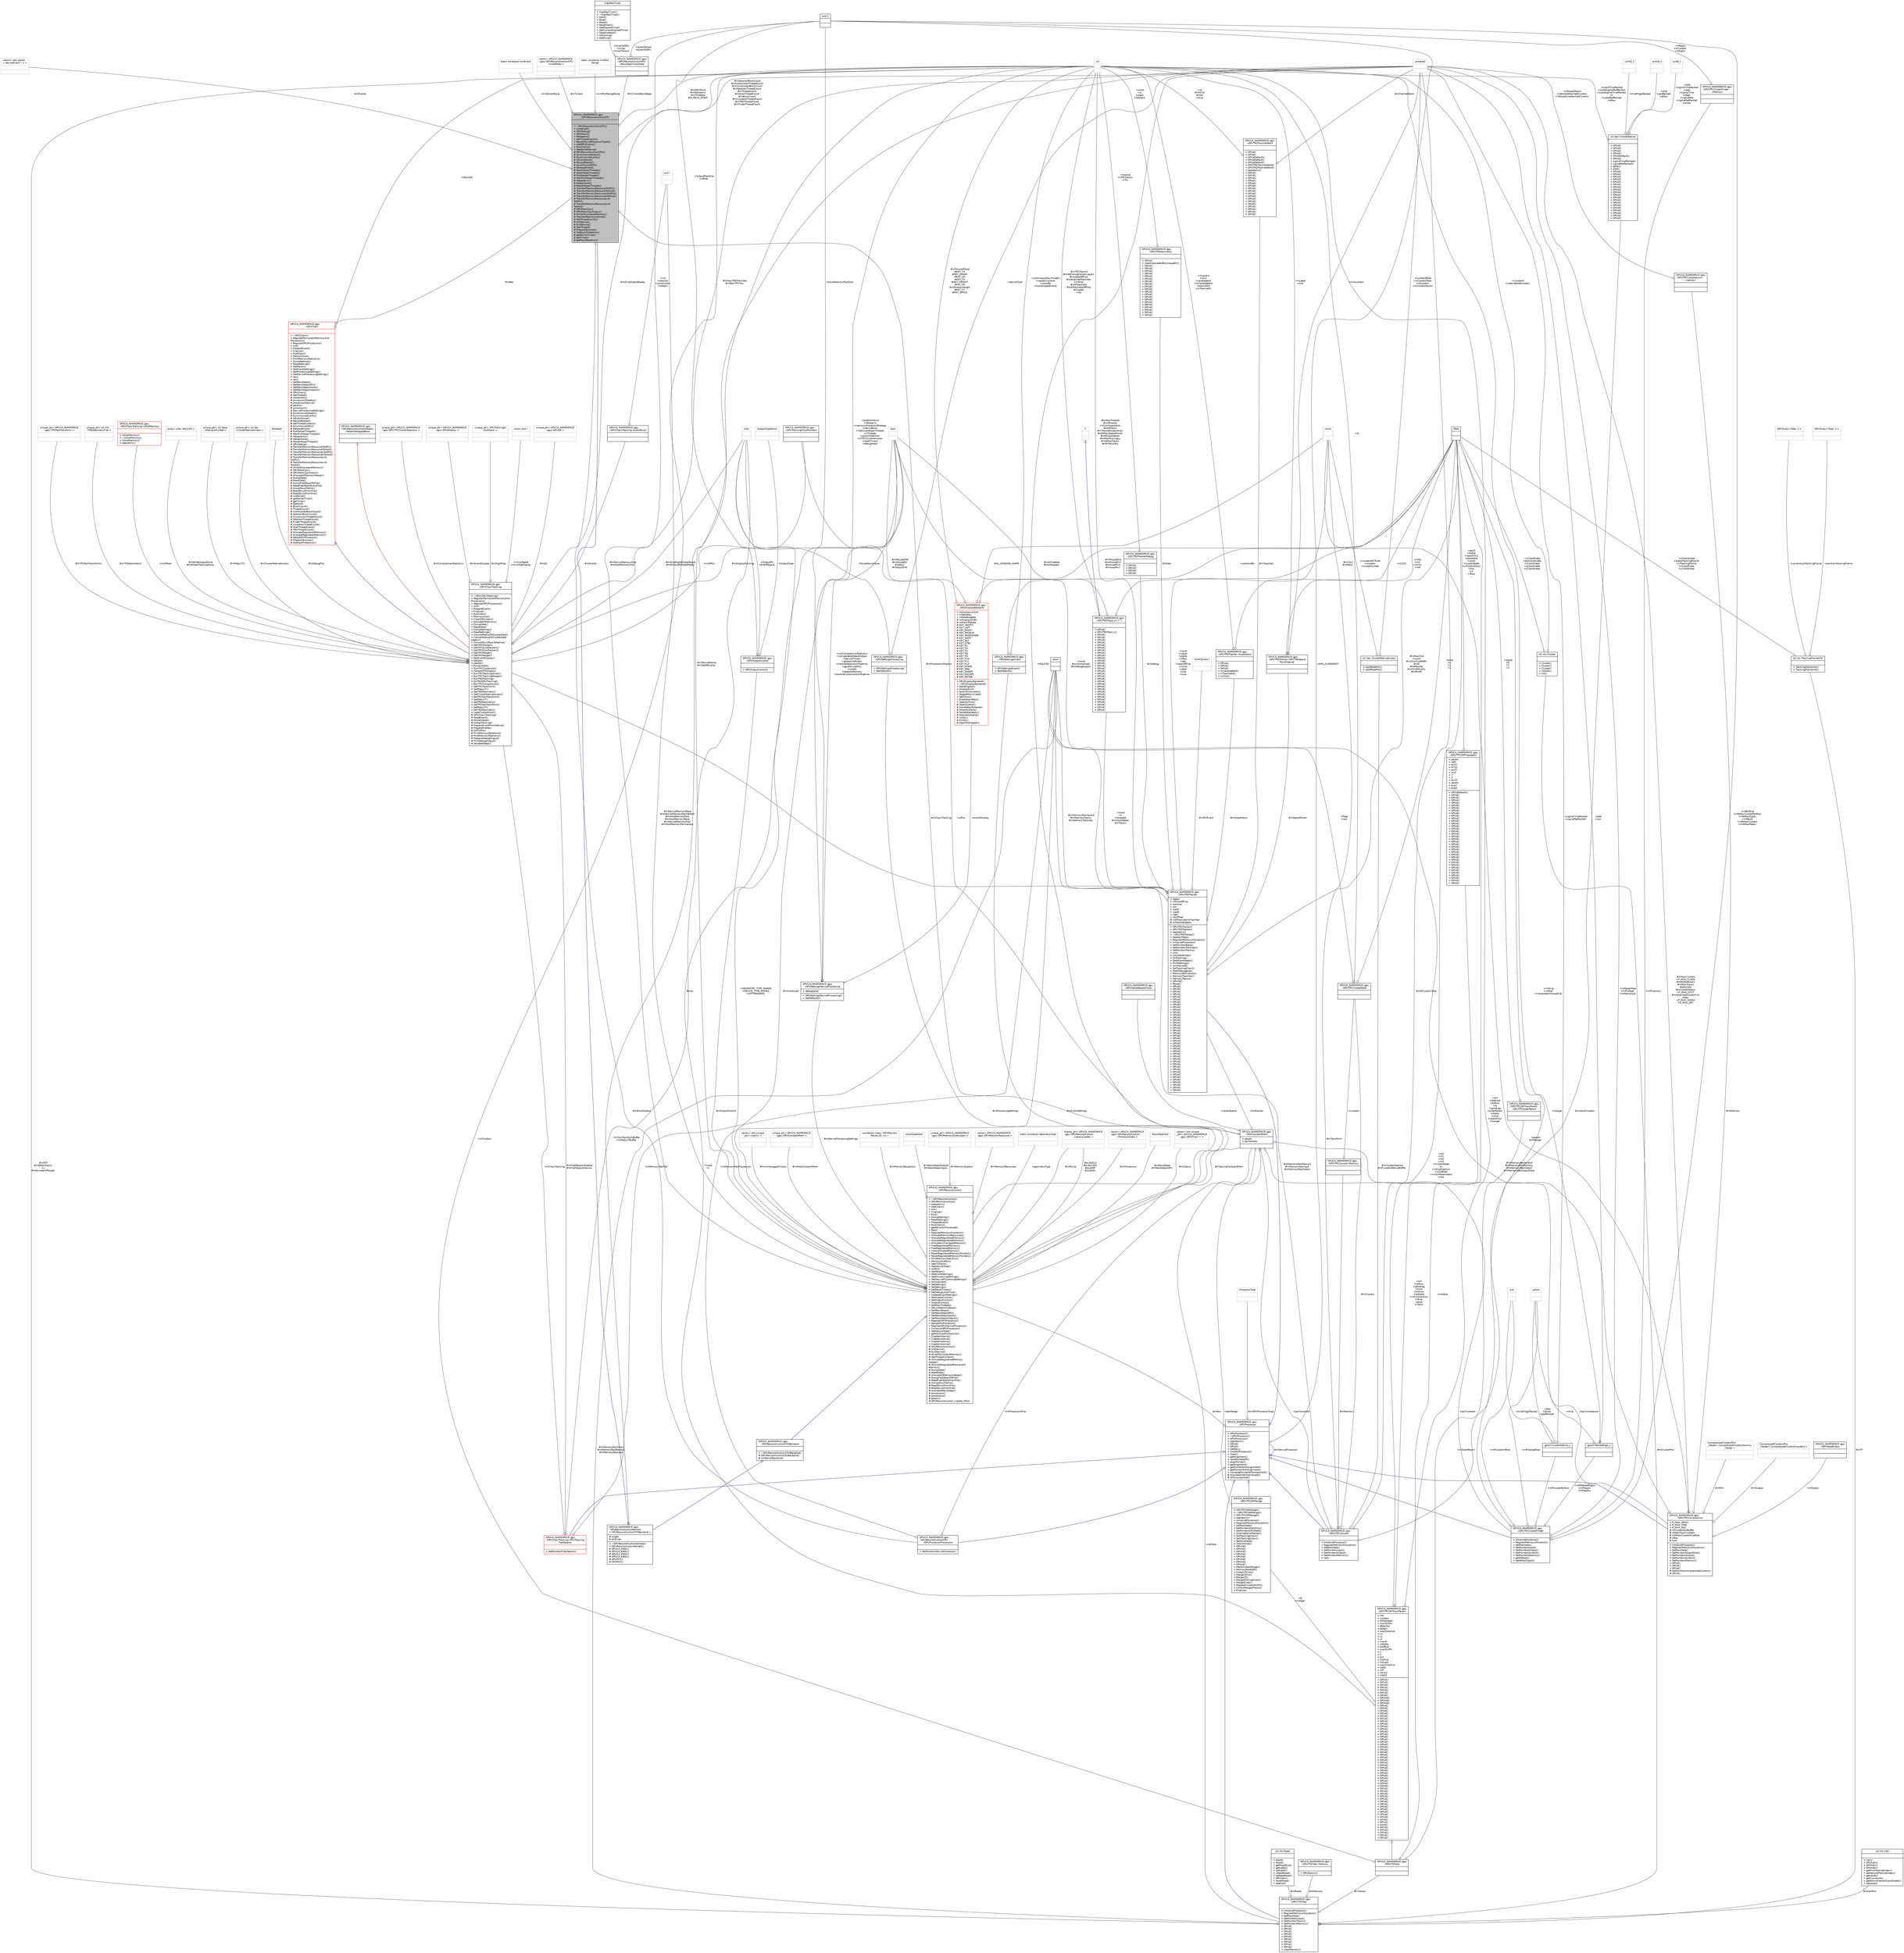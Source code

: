 digraph "GPUCA_NAMESPACE::gpu::GPUReconstructionCPU"
{
 // INTERACTIVE_SVG=YES
  bgcolor="transparent";
  edge [fontname="Helvetica",fontsize="10",labelfontname="Helvetica",labelfontsize="10"];
  node [fontname="Helvetica",fontsize="10",shape=record];
  Node1 [label="{GPUCA_NAMESPACE::gpu\l::GPUReconstructionCPU\n||+ ~GPUReconstructionCPU()\l+ runKernel()\l+ GPUDebug()\l+ GPUStuck()\l+ NStreams()\l+ SetThreadCounts()\l+ ResetDeviceProcessorTypes()\l+ AddGPUEvents()\l+ RunChains()\l+ GetKernelName()\l# GPUReconstructionCPU()\l# SynchronizeStream()\l# SynchronizeEvents()\l# IsEventDone()\l# RecordMarker()\l# SynchronizeGPU()\l# ReleaseEvent()\l# StartHelperThreads()\l# StopHelperThreads()\l# RunHelperThreads()\l# WaitForHelperThreads()\l# HelperError()\l# HelperDone()\l# ResetHelperThreads()\l# TransferMemoryResourceToGPU()\l# TransferMemoryResourceToHost()\l# TransferMemoryResourcesToGPU()\l# TransferMemoryResourcesToHost()\l# TransferMemoryResourceLink\lToGPU()\l# TransferMemoryResourceLink\lToHost()\l# GPUMemCpy()\l# GPUMemCpyAlways()\l# WriteToConstantMemory()\l# TransferMemoryInternal()\l# SetThreadCounts()\l# InitDevice()\l# ExitDevice()\l# GetThread()\l# PrepareTextures()\l# DoStuckProtection()\l# getKernelTimer()\l# getTimer()\l# getRecoStepNum()\l}",height=0.2,width=0.4,color="black", fillcolor="grey75", style="filled", fontcolor="black"];
  Node2 -> Node1 [dir="back",color="midnightblue",fontsize="10",style="solid",arrowtail="onormal",fontname="Helvetica"];
  Node2 [label="{GPUCA_NAMESPACE::gpu\l::GPUReconstructionKernels\l\< GPUReconstructionCPUBackend \>\n|# single\l# allSlices\l|+ ~GPUReconstructionKernels()\l+ GPUReconstructionKernels()\l# GPUCA_KRNL()\l# GPUCA_KRNL()\l# GPUCA_KRNL()\l# GPUCA_KRNL()\l# GPUPtr1()\l# GPUPtr2()\l}",height=0.2,width=0.4,color="black",URL="$d2/dc7/classGPUCA__NAMESPACE_1_1gpu_1_1GPUReconstructionKernels_3_01GPUReconstructionCPUBackend_01_4.html"];
  Node3 -> Node2 [dir="back",color="midnightblue",fontsize="10",style="solid",arrowtail="onormal",fontname="Helvetica"];
  Node3 [label="{GPUCA_NAMESPACE::gpu\l::GPUReconstructionCPUBackend\n||+ ~GPUReconstructionCPUBackend()\l# GPUReconstructionCPUBackend()\l# runKernelBackend()\l}",height=0.2,width=0.4,color="black",URL="$d2/d24/classGPUCA__NAMESPACE_1_1gpu_1_1GPUReconstructionCPUBackend.html"];
  Node4 -> Node3 [dir="back",color="midnightblue",fontsize="10",style="solid",arrowtail="onormal",fontname="Helvetica"];
  Node4 [label="{GPUCA_NAMESPACE::gpu\l::GPUReconstruction\n||+ ~GPUReconstruction()\l+ GPUReconstruction()\l+ operator=()\l+ AddChain()\l+ Init()\l+ Finalize()\l+ Exit()\l+ DumpSettings()\l+ ReadSettings()\l+ PrepareEvent()\l+ RunChains()\l+ getNEventsProcessed()\l+ Res()\l+ RegisterMemoryAllocation()\l+ AllocateMemoryResources()\l+ AllocateRegisteredMemory()\l+ AllocateRegisteredMemory()\l+ AllocateUnmanagedMemory()\l+ FreeRegisteredMemory()\l+ FreeRegisteredMemory()\l+ ClearAllocatedMemory()\l+ ResetRegisteredMemoryPointers()\l+ ResetRegisteredMemoryPointers()\l+ PrintMemoryStatistics()\l+ MemoryScalers()\l+ GetITSTraits()\l+ GetDeviceType()\l+ IsGPU()\l+ GetParam()\l+ GetEventSettings()\l+ GetProcessingSettings()\l+ GetDeviceProcessingSettings()\l+ IsInitialized()\l+ SetSettings()\l+ SetSettings()\l+ SetResetTimers()\l+ SetDebugLevelTmp()\l+ UpdateEventSettings()\l+ SetOutputControl()\l+ SetOutputControl()\l+ OutputControl()\l+ GetMaxThreads()\l+ DeviceMemoryBase()\l+ GetRecoSteps()\l+ GetRecoStepsGPU()\l+ GetRecoStepsInputs()\l+ GetRecoStepsOutputs()\l+ RegisterGPUProcessor()\l+ SetupGPUProcessor()\l+ RegisterGPUDeviceProcessor()\l+ ConstructGPUProcessor()\l+ GetDeviceType()\l+ getNIOTypeMultiplicity()\l+ CreateInstance()\l+ CreateInstance()\l+ CreateInstance()\l+ CreateInstance()\l# GPUReconstruction()\l# InitDevice()\l# ExitDevice()\l# WriteToConstantMemory()\l# GetThreadContext()\l# AllocateRegisteredMemory\lHelper()\l# AllocateRegisteredPermanent\lMemory()\l# DumpData()\l# ReadData()\l# AllocateIOMemoryHelper()\l# DumpFlatObjectToFile()\l# ReadFlatObjectFromFile()\l# DumpStructToFile()\l# ReadStructFromFile()\l# ReadStructFromFile()\l# AvailableRecoSteps()\l# processors()\l# processors()\l# param()\l# GPUReconstruction_Create_CPU()\l}",height=0.2,width=0.4,color="black",URL="$d6/df4/classGPUCA__NAMESPACE_1_1gpu_1_1GPUReconstruction.html"];
  Node5 -> Node4 [color="grey25",fontsize="10",style="solid",label=" #mUnmanagedChunks" ,arrowhead="odiamond",fontname="Helvetica"];
  Node5 [label="{vector\< std::unique\l_ptr\< char[]\> \>\n||}",height=0.2,width=0.4,color="grey75"];
  Node6 -> Node4 [color="grey25",fontsize="10",style="solid",label=" #mMemoryResources" ,arrowhead="odiamond",fontname="Helvetica"];
  Node6 [label="{vector\< GPUCA_NAMESPACE\l::gpu::GPUMemoryResource \>\n||}",height=0.2,width=0.4,color="grey75"];
  Node7 -> Node4 [color="grey25",fontsize="10",style="solid",label=" #sLibOCL2\n#sLibCUDA\n#sLibHIP\n#sLibOCL" ,arrowhead="odiamond",fontname="Helvetica"];
  Node7 [label="{shared_ptr\< GPUCA_NAMESPACE\l::gpu::GPUReconstruction\l::LibraryLoader \>\n||}",height=0.2,width=0.4,color="grey75"];
  Node8 -> Node4 [color="grey25",fontsize="10",style="solid",label=" #mDeviceProcessingSettings" ,arrowhead="odiamond",fontname="Helvetica"];
  Node8 [label="{GPUCA_NAMESPACE::gpu\l::GPUSettingsDeviceProcessing\n|+ debugLevel\l|+ GPUSettingsDeviceProcessing()\l+ SetDefaults()\l}",height=0.2,width=0.4,color="black",URL="$dd/d45/structGPUCA__NAMESPACE_1_1gpu_1_1GPUSettingsDeviceProcessing.html"];
  Node9 -> Node8 [color="grey25",fontsize="10",style="solid",label=" +forceMemoryPoolSize" ,arrowhead="odiamond",fontname="Helvetica"];
  Node9 [label="{size_t\n||}",height=0.2,width=0.4,color="black",URL="$dd/de2/classsize__t.html"];
  Node10 -> Node8 [color="grey25",fontsize="10",style="solid",label=" +platformNum\n+nStreams\n+memoryAllocationStrategy\n+deviceNum\n+nDeviceHelperThreads\n+nThreads\n+stuckProtection\n+nTPCClustererLanes\n+resetTimers\n+debugMask\n..." ,arrowhead="odiamond",fontname="Helvetica"];
  Node10 [label="{int\n||}",height=0.2,width=0.4,color="grey75"];
  Node11 -> Node8 [color="grey25",fontsize="10",style="solid",label=" +runCompressionStatistics\n+comparableDebutOutput\n+deviceTimers\n+globalInitMutex\n+trackletSelectorInPipeline\n+gpuDeviceOnly\n+runQA\n+keepAllMemory\n+trackletConstructorInPipeline" ,arrowhead="odiamond",fontname="Helvetica"];
  Node11 [label="{bool\n||}",height=0.2,width=0.4,color="grey75"];
  Node12 -> Node8 [color="grey25",fontsize="10",style="solid",label=" +eventDisplay" ,arrowhead="odiamond",fontname="Helvetica"];
  Node12 [label="{GPUCA_NAMESPACE::gpu\l::GPUDisplayBackend\n|+ mDisplayControl\l+ mSendKey\l+ mNeedUpdate\l# mDisplayWidth\l# mMaxFPSRate\l# INIT_WIDTH\l# KEY_LEFT\l# KEY_RIGHT\l# KEY_PAGEUP\l# KEY_PAGEDOWN\l# KEY_SHIFT\l# KEY_ALT\l# KEY_CTRL\l# KEY_F1\l# KEY_F2\l# KEY_F3\l# KEY_F8\l# KEY_F9\l# KEY_F10\l# KEY_F11\l# KEY_F12\l# KEY_HOME\l# KEY_END\l# KEY_INSERT\l# KEY_ESCAPE\l# KEY_ENTER\l|+ GPUDisplayBackend()\l+ ~GPUDisplayBackend()\l+ StartDisplay()\l+ DisplayExit()\l+ SwitchFullscreen()\l+ ToggleMaximized()\l+ SetVSync()\l+ EnableSendKey()\l+ OpenGLPrint()\l# OpenGLMain()\l# HandleKeyRelease()\l# DrawGLScene()\l# HandleSendKey()\l# ReSizeGLScene()\l# InitGL()\l# ExitGL()\l# OpenGLWrapper()\l}",height=0.2,width=0.4,color="red",URL="$d6/d42/classGPUCA__NAMESPACE_1_1gpu_1_1GPUDisplayBackend.html"];
  Node13 -> Node12 [color="grey25",fontsize="10",style="solid",label=" #mMouseDnX\n#mMouseDnY\n#mouseMvX\n#mouseMvY" ,arrowhead="odiamond",fontname="Helvetica"];
  Node13 [label="{float\n||}",height=0.2,width=0.4,color="black",URL="$d4/dc3/classfloat.html"];
  Node10 -> Node12 [color="grey25",fontsize="10",style="solid",label=" #mMouseWheel\n#KEY_F4\n#KEY_DOWN\n#KEY_UP\n#KEY_F5\n#INIT_HEIGHT\n#KEY_F6\n#mDisplayHeight\n#KEY_F7\n#KEY_SPACE\n..." ,arrowhead="odiamond",fontname="Helvetica"];
  Node11 -> Node12 [color="grey25",fontsize="10",style="solid",label=" #mMouseDnR\n#mMouseDn\n#mKeys\n#mKeysShift" ,arrowhead="odiamond",fontname="Helvetica"];
  Node14 -> Node12 [color="grey25",fontsize="10",style="solid",label=" #GL_WINDOW_NAME" ,arrowhead="odiamond",fontname="Helvetica"];
  Node14 [label="{const\n||}",height=0.2,width=0.4,color="grey75"];
  Node15 -> Node4 [color="grey25",fontsize="10",style="solid",label=" #mHostConstantMem" ,arrowhead="odiamond",fontname="Helvetica"];
  Node15 [label="{unique_ptr\< GPUCA_NAMESPACE\l::gpu::GPUConstantMem \>\n||}",height=0.2,width=0.4,color="grey75"];
  Node16 -> Node4 [color="grey25",fontsize="10",style="solid",label=" #mMemoryReuse1to1" ,arrowhead="odiamond",fontname="Helvetica"];
  Node16 [label="{unordered_map\< GPUMemory\lReuse::ID, int \>\n||}",height=0.2,width=0.4,color="grey75"];
  Node17 -> Node4 [color="grey25",fontsize="10",style="solid",label=" #mRecoStepsOutputs\n#mRecoStepsInputs" ,arrowhead="odiamond",fontname="Helvetica"];
  Node17 [label="{InOutTypeField\n||}",height=0.2,width=0.4,color="grey75"];
  Node18 -> Node4 [color="grey25",fontsize="10",style="solid",label=" #mMemoryScalers" ,arrowhead="odiamond",fontname="Helvetica"];
  Node18 [label="{unique_ptr\< GPUCA_NAMESPACE\l::gpu::GPUMemorySizeScalers \>\n||}",height=0.2,width=0.4,color="grey75"];
  Node19 -> Node4 [color="grey25",fontsize="10",style="solid",label=" #mOutputControl" ,arrowhead="odiamond",fontname="Helvetica"];
  Node19 [label="{GPUCA_NAMESPACE::gpu\l::GPUOutputControl\n||+ GPUOutputControl()\l}",height=0.2,width=0.4,color="black",URL="$d4/d7c/structGPUCA__NAMESPACE_1_1gpu_1_1GPUOutputControl.html"];
  Node20 -> Node19 [color="grey25",fontsize="10",style="solid",label=" +OutputPtr\n+EndOfSpace" ,arrowhead="odiamond",fontname="Helvetica"];
  Node20 [label="{char\n||}",height=0.2,width=0.4,color="grey75"];
  Node9 -> Node19 [color="grey25",fontsize="10",style="solid",label=" +OutputMaxSize\n+Offset" ,arrowhead="odiamond",fontname="Helvetica"];
  Node21 -> Node19 [color="grey25",fontsize="10",style="solid",label=" +OutputType" ,arrowhead="odiamond",fontname="Helvetica"];
  Node21 [label="{OutputTypeStruct\n||}",height=0.2,width=0.4,color="grey75"];
  Node20 -> Node4 [color="grey25",fontsize="10",style="solid",label=" +GEOMETRY_TYPE_NAMES\n+DEVICE_TYPE_NAMES\n+IOTYPENAMES" ,arrowhead="odiamond",fontname="Helvetica"];
  Node7 -> Node4 [color="grey25",fontsize="10",style="solid",label=" #mMyLib" ,arrowhead="odiamond",fontname="Helvetica"];
  Node22 -> Node4 [color="grey25",fontsize="10",style="solid",label=" #mEventSettings" ,arrowhead="odiamond",fontname="Helvetica"];
  Node22 [label="{GPUCA_NAMESPACE::gpu\l::GPUSettingsEvent\n||+ GPUSettingsEvent()\l+ SetDefaults()\l}",height=0.2,width=0.4,color="black",URL="$d0/d50/structGPUCA__NAMESPACE_1_1gpu_1_1GPUSettingsEvent.html"];
  Node13 -> Node22 [color="grey25",fontsize="10",style="solid",label=" +solenoidBz" ,arrowhead="odiamond",fontname="Helvetica"];
  Node10 -> Node22 [color="grey25",fontsize="10",style="solid",label=" +continuousMaxTimeBin\n+needsClusterer\n+constBz\n+homemadeEvents" ,arrowhead="odiamond",fontname="Helvetica"];
  Node9 -> Node4 [color="grey25",fontsize="10",style="solid",label=" #mDeviceMemorySize\n#mHostMemorySize" ,arrowhead="odiamond",fontname="Helvetica"];
  Node23 -> Node4 [color="grey25",fontsize="10",style="solid",label=" #mDeviceConstantMem" ,arrowhead="odiamond",fontname="Helvetica"];
  Node23 [label="{GPUCA_NAMESPACE::gpu\l::GPUConstantMem\n|+ param\l+ tpcTrackers\l|}",height=0.2,width=0.4,color="black",URL="$dc/d57/structGPUCA__NAMESPACE_1_1gpu_1_1GPUConstantMem.html"];
  Node24 -> Node23 [color="grey25",fontsize="10",style="solid",label=" +tpcClusterer" ,arrowhead="odiamond",fontname="Helvetica"];
  Node24 [label="{GPUCA_NAMESPACE::gpu\l::GPUTPCClusterFinder\n||+ InitializeProcessor()\l+ RegisterMemoryAllocation()\l+ SetMaxData()\l+ SetPointersInput()\l+ SetPointersOutput()\l+ SetPointersScratch()\l+ SetPointersMemory()\l+ getNSteps()\l+ SetNMaxDigits()\l}",height=0.2,width=0.4,color="black",URL="$da/dac/classGPUCA__NAMESPACE_1_1gpu_1_1GPUTPCClusterFinder.html"];
  Node25 -> Node24 [dir="back",color="midnightblue",fontsize="10",style="solid",arrowtail="onormal",fontname="Helvetica"];
  Node25 [label="{GPUCA_NAMESPACE::gpu\l::GPUProcessor\n||+ GPUProcessor()\l+ ~GPUProcessor()\l+ GPUProcessor()\l+ operator=()\l+ GPUd()\l+ GPUd()\l+ GetRec()\l+ InitGPUProcessor()\l+ Clear()\l+ getAlignment()\l+ nextMultipleOf()\l+ alignPointer()\l+ getAlignment()\l+ getPointerWithAlignment()\l+ getPointerWithAlignment()\l+ computePointerWithAlignment()\l# AllocateAndInitializeLate()\l# GPUconstantref()\l}",height=0.2,width=0.4,color="black",URL="$d0/dd7/classGPUCA__NAMESPACE_1_1gpu_1_1GPUProcessor.html"];
  Node4 -> Node25 [color="grey25",fontsize="10",style="solid",label=" #mRec" ,arrowhead="odiamond",fontname="Helvetica"];
  Node25 -> Node25 [color="grey25",fontsize="10",style="solid",label=" #mDeviceProcessor" ,arrowhead="odiamond",fontname="Helvetica"];
  Node26 -> Node25 [color="grey25",fontsize="10",style="solid",label=" #mGPUProcessorType" ,arrowhead="odiamond",fontname="Helvetica"];
  Node26 [label="{ProcessorType\n||}",height=0.2,width=0.4,color="grey75"];
  Node9 -> Node25 [color="grey25",fontsize="10",style="solid",label=" +MIN_ALIGNMENT" ,arrowhead="odiamond",fontname="Helvetica"];
  Node27 -> Node24 [color="grey25",fontsize="10",style="solid",label=" +mPmemory" ,arrowhead="odiamond",fontname="Helvetica"];
  Node27 [label="{GPUCA_NAMESPACE::gpu\l::GPUTPCClusterFinder\l::Memory\n||}",height=0.2,width=0.4,color="black",URL="$d6/d9c/structGPUCA__NAMESPACE_1_1gpu_1_1GPUTPCClusterFinder_1_1Memory.html"];
  Node9 -> Node27 [color="grey25",fontsize="10",style="solid",label=" +nPeaks\n+nClusters\n+nDigits" ,arrowhead="odiamond",fontname="Helvetica"];
  Node9 -> Node24 [color="grey25",fontsize="10",style="solid",label=" +mBufSize\n+mNMaxClusterPerRow\n+mNMaxDigits\n+mNBufs\n+mNMaxClusters\n+mNMaxPeaks" ,arrowhead="odiamond",fontname="Helvetica"];
  Node28 -> Node24 [color="grey25",fontsize="10",style="solid",label=" +mPchargeMap" ,arrowhead="odiamond",fontname="Helvetica"];
  Node28 [label="{ushort\n||}",height=0.2,width=0.4,color="grey75"];
  Node10 -> Node24 [color="grey25",fontsize="10",style="solid",label=" +mISlice\n+mPbuf\n+mScanWorkGroupSize" ,arrowhead="odiamond",fontname="Helvetica"];
  Node29 -> Node24 [color="grey25",fontsize="10",style="solid",label=" +mPclusterInRow" ,arrowhead="odiamond",fontname="Helvetica"];
  Node29 [label="{uint\n||}",height=0.2,width=0.4,color="grey75"];
  Node30 -> Node24 [color="grey25",fontsize="10",style="solid",label=" +mPfilteredPeaks\n+mPdigits\n+mPpeaks" ,arrowhead="odiamond",fontname="Helvetica"];
  Node30 [label="{gpucf::PackedDigit_s\n||}",height=0.2,width=0.4,color="black",URL="$dd/d31/structgpucf_1_1PackedDigit__s.html",tooltip="defined(SHARED_TPC_H) "];
  Node13 -> Node30 [color="grey25",fontsize="10",style="solid",label=" +charge" ,arrowhead="odiamond",fontname="Helvetica"];
  Node28 -> Node30 [color="grey25",fontsize="10",style="solid",label=" +time" ,arrowhead="odiamond",fontname="Helvetica"];
  Node31 -> Node30 [color="grey25",fontsize="10",style="solid",label=" +pad\n+row" ,arrowhead="odiamond",fontname="Helvetica"];
  Node31 [label="{unsigned\n||}",height=0.2,width=0.4,color="grey75"];
  Node31 -> Node24 [color="grey25",fontsize="10",style="solid",label=" +mPpeakMap\n+mPisPeak\n+mMemoryId" ,arrowhead="odiamond",fontname="Helvetica"];
  Node32 -> Node24 [color="grey25",fontsize="10",style="solid",label=" +mPclusterByRow" ,arrowhead="odiamond",fontname="Helvetica"];
  Node32 [label="{gpucf::ClusterNative_s\n||}",height=0.2,width=0.4,color="black",URL="$dd/d1f/structgpucf_1_1ClusterNative__s.html"];
  Node28 -> Node32 [color="grey25",fontsize="10",style="solid",label=" +qtot\n+qmax\n+padPacked" ,arrowhead="odiamond",fontname="Helvetica"];
  Node29 -> Node32 [color="grey25",fontsize="10",style="solid",label=" +timeFlagsPacked" ,arrowhead="odiamond",fontname="Helvetica"];
  Node31 -> Node32 [color="grey25",fontsize="10",style="solid",label=" +sigmaTimePacked\n+sigmaPadPacked" ,arrowhead="odiamond",fontname="Helvetica"];
  Node33 -> Node23 [color="grey25",fontsize="10",style="solid",label=" +itsFitter" ,arrowhead="odiamond",fontname="Helvetica"];
  Node33 [label="{GPUCA_NAMESPACE::gpu\l::GPUITSFitter\n||+ InitializeProcessor()\l+ RegisterMemoryAllocation()\l+ SetMaxData()\l+ SetPointersInput()\l+ SetPointersTracks()\l+ SetPointersMemory()\l+ GPUd()\l+ GPUd()\l+ GPUd()\l+ GPUd()\l+ GPUd()\l+ GPUd()\l+ GPUd()\l+ GPUd()\l+ GPUd()\l+ clearMemory()\l}",height=0.2,width=0.4,color="black",URL="$d8/df8/classGPUCA__NAMESPACE_1_1gpu_1_1GPUITSFitter.html"];
  Node25 -> Node33 [dir="back",color="midnightblue",fontsize="10",style="solid",arrowtail="onormal",fontname="Helvetica"];
  Node34 -> Node33 [color="grey25",fontsize="10",style="solid",label=" #mClusterPtrs" ,arrowhead="odiamond",fontname="Helvetica"];
  Node34 [label="{o2::its::Cluster\n||+ Cluster()\l+ Cluster()\l+ Cluster()\l+ Cluster()\l+ Init()\l}",height=0.2,width=0.4,color="black",URL="$d6/de3/structo2_1_1its_1_1Cluster.html"];
  Node13 -> Node34 [color="grey25",fontsize="10",style="solid",label=" +xCoordinate\n+phiCoordinate\n+rCoordinate\n+zCoordinate\n+yCoordinate" ,arrowhead="odiamond",fontname="Helvetica"];
  Node10 -> Node34 [color="grey25",fontsize="10",style="solid",label=" +clusterId\n+indexTableBinIndex" ,arrowhead="odiamond",fontname="Helvetica"];
  Node35 -> Node33 [color="grey25",fontsize="10",style="solid",label=" #mRoads" ,arrowhead="odiamond",fontname="Helvetica"];
  Node35 [label="{o2::its::Road\n||+ Road()\l+ Road()\l+ getRoadSize()\l+ getLabel()\l+ setLabel()\l+ isFakeRoad()\l+ setFakeRoad()\l+ GPUhdni()\l+ resetRoad()\l+ addCell()\l}",height=0.2,width=0.4,color="black",URL="$d2/d7f/classo2_1_1its_1_1Road.html"];
  Node36 -> Node33 [color="grey25",fontsize="10",style="solid",label=" #mMemory" ,arrowhead="odiamond",fontname="Helvetica"];
  Node36 [label="{GPUCA_NAMESPACE::gpu\l::GPUITSFitter::Memory\n||+ GPUAtomic()\l}",height=0.2,width=0.4,color="black",URL="$dc/ddc/structGPUCA__NAMESPACE_1_1gpu_1_1GPUITSFitter_1_1Memory.html"];
  Node37 -> Node33 [color="grey25",fontsize="10",style="solid",label=" #mTF" ,arrowhead="odiamond",fontname="Helvetica"];
  Node37 [label="{o2::its::TrackingFrameInfo\n||+ TrackingFrameInfo()\l+ TrackingFrameInfo()\l}",height=0.2,width=0.4,color="black",URL="$d2/d5f/structo2_1_1its_1_1TrackingFrameInfo.html"];
  Node38 -> Node37 [color="grey25",fontsize="10",style="solid",label=" +covarianceTrackingFrame" ,arrowhead="odiamond",fontname="Helvetica"];
  Node38 [label="{GPUArray\< float, 3 \>\n||}",height=0.2,width=0.4,color="grey75"];
  Node39 -> Node37 [color="grey25",fontsize="10",style="solid",label=" +positionTrackingFrame" ,arrowhead="odiamond",fontname="Helvetica"];
  Node39 [label="{GPUArray\< float, 2 \>\n||}",height=0.2,width=0.4,color="grey75"];
  Node13 -> Node37 [color="grey25",fontsize="10",style="solid",label=" +xCoordinate\n+alphaTrackingFrame\n+xTrackingFrame\n+zCoordinate\n+yCoordinate" ,arrowhead="odiamond",fontname="Helvetica"];
  Node40 -> Node33 [color="grey25",fontsize="10",style="solid",label=" #mMemoryResTracks\n#mMemoryResMemory\n#mMemoryResInput" ,arrowhead="odiamond",fontname="Helvetica"];
  Node40 [label="{short\n||}",height=0.2,width=0.4,color="black",URL="$dc/d10/classshort.html"];
  Node10 -> Node33 [color="grey25",fontsize="10",style="solid",label=" #mNTF\n#mNMaxTracks\n+v\n#mNumberOfRoads" ,arrowhead="odiamond",fontname="Helvetica"];
  Node41 -> Node33 [color="grey25",fontsize="10",style="solid",label=" #mTracks" ,arrowhead="odiamond",fontname="Helvetica"];
  Node41 [label="{GPUCA_NAMESPACE::gpu\l::GPUITSTrack\n||}",height=0.2,width=0.4,color="black",URL="$dc/d9a/classGPUCA__NAMESPACE_1_1gpu_1_1GPUITSTrack.html"];
  Node42 -> Node41 [dir="back",color="midnightblue",fontsize="10",style="solid",arrowtail="onormal",fontname="Helvetica"];
  Node42 [label="{GPUCA_NAMESPACE::gpu\l::GPUTPCGMTrackParam\n|+ iTrk\l+ clusters\l+ NTolerated\l+ maxSinPhi\l+ dEdxOut\l+ param\l+ wayDirection\l+ xx\l+ yy\l+ zz\l+ maxN\l+ clAlpha\l+ lastRow\l+ maxSinPhi\l+ Y\l+ Z\l+ toX\l+ ihitFirst\l+ ihitLast\l+ wayDirection\l+ state\l+ mP\l+ mChi2\l+ mNDF\l|+ GPUd()\l+ GPUd()\l+ GPUd()\l+ GPUd()\l+ GPUd()\l+ GPUd()\l+ GPUd()\l+ GPUhd()\l+ GPUhd()\l+ GPUhd()\l+ GPUd()\l+ GPUd()\l+ GPUd()\l+ GPUd()\l+ GPUd()\l+ GPUd()\l+ GPUd()\l+ GPUd()\l+ GPUd()\l+ GPUd()\l+ GPUd()\l+ GPUd()\l+ GPUd()\l+ GPUd()\l+ GPUd()\l+ GPUd()\l+ GPUd()\l+ GPUd()\l+ GPUd()\l+ GPUd()\l+ GPUd()\l+ GPUd()\l+ GPUd()\l+ GPUd()\l+ GPUd()\l+ GPUd()\l+ GPUd()\l+ GPUd()\l+ GPUd()\l+ GPUd()\l+ GPUd()\l+ GPUd()\l+ GPUd()\l+ GPUd()\l+ GPUd()\l+ GPUd()\l+ GPUd()\l+ GPUd()\l+ GPUd()\l+ GPUd()\l+ GPUd()\l+ GPUd()\l+ GPUd()\l+ GPUd()\l+ while()\l+ GPUd()\l+ while()\l+ GPUd()\l+ GPUd()\l+ GPUd()\l+ GPUd()\l+ GPUd()\l}",height=0.2,width=0.4,color="black",URL="$df/df6/classGPUCA__NAMESPACE_1_1gpu_1_1GPUTPCGMTrackParam.html"];
  Node43 -> Node42 [color="grey25",fontsize="10",style="solid",label=" +toY\n+toRow\n+goodLeg\n+slice\n+toSlice\n+toAlpha\n+inFlyDirection\n+iRow\n+prop\n+iTrack\n..." ,arrowhead="odiamond",fontname="Helvetica"];
  Node43 [label="{GPUCA_NAMESPACE::gpu\l::GPUTPCGMPropagator\n|+ param\l+ refit\l+ err2Y\l+ err2Z\l+ err2Y\l+ chiZ\l+ Y\l+ Z\l+ err2Z\l+ param\l+ projY\l+ projZ\l|+ GPUdDefault()\l+ GPUd()\l+ GPUd()\l+ GPUd()\l+ GPUd()\l+ GPUd()\l+ GPUd()\l+ GPUd()\l+ GPUd()\l+ GPUd()\l+ GPUd()\l+ GPUd()\l+ GPUd()\l+ GPUd()\l+ GPUd()\l+ GPUd()\l+ GPUd()\l+ GPUd()\l+ GPUd()\l+ GPUd()\l+ GPUd()\l+ GPUd()\l+ GPUd()\l+ GPUd()\l+ GPUd()\l+ GPUd()\l+ GPUd()\l+ GPUd()\l+ GPUd()\l+ GPUd()\l+ GPUd()\l+ GPUd()\l+ GPUd()\l+ GPUd()\l+ GPUd()\l+ GPUd()\l}",height=0.2,width=0.4,color="black",URL="$d8/d01/classGPUCA__NAMESPACE_1_1gpu_1_1GPUTPCGMPropagator.html"];
  Node13 -> Node43 [color="grey25",fontsize="10",style="solid",label=" +posZ\n+Alpha\n+rejectChi2\n+posAlpha\n+const\n+clusterState\n+inFlyDirection\n+rho\n+X\n+iRow\n..." ,arrowhead="odiamond",fontname="Helvetica"];
  Node13 -> Node42 [color="grey25",fontsize="10",style="solid",label=" +toY\n+mC\n+toZ\n+mX\n+clusterState\n+v\n+inFlyDirection\n+mZOffset\n+mirrorParameters\n+row\n..." ,arrowhead="odiamond",fontname="Helvetica"];
  Node10 -> Node42 [color="grey25",fontsize="10",style="solid",label=" +toY\n+attempt\n+toRow\n+N\n+goodLeg\n+outerParam\n+Alpha\n+slice\n+rejectChi2\n+merger\n..." ,arrowhead="odiamond",fontname="Helvetica"];
  Node11 -> Node42 [color="grey25",fontsize="10",style="solid",label=" +mask\n+v" ,arrowhead="odiamond",fontname="Helvetica"];
  Node44 -> Node42 [color="grey25",fontsize="10",style="solid",label=" +N\n+merger" ,arrowhead="odiamond",fontname="Helvetica"];
  Node44 [label="{GPUCA_NAMESPACE::gpu\l::GPUTPCGMMerger\n||+ GPUTPCGMMerger()\l+ ~GPUTPCGMMerger()\l+ GPUTPCGMMerger()\l+ operator=()\l+ InitializeProcessor()\l+ RegisterMemoryAllocation()\l+ SetMaxData()\l+ SetPointersHostOnly()\l+ SetPointersGPURefit()\l+ OverrideSliceTracker()\l+ SetTrackingChain()\l+ GetTrackingChain()\l+ SetSliceData()\l+ CheckSlices()\l+ GPUhd()\l+ GPUhd()\l+ GPUhd()\l+ GPUhd()\l+ GPUhd()\l+ GPUhd()\l+ GPUhd()\l+ GPUhd()\l+ MemoryResMerger()\l+ MemoryResRefit()\l+ UnpackSlices()\l+ MergeCEInit()\l+ MergeCE()\l+ MergeWithingSlices()\l+ MergeSlices()\l+ PrepareClustersForFit()\l+ CollectMergedTracks()\l+ Finalize()\l}",height=0.2,width=0.4,color="black",URL="$d5/d35/classGPUCA__NAMESPACE_1_1gpu_1_1GPUTPCGMMerger.html"];
  Node25 -> Node44 [dir="back",color="midnightblue",fontsize="10",style="solid",arrowtail="onormal",fontname="Helvetica"];
  Node13 -> Node41 [color="grey25",fontsize="10",style="solid",label=" +mAlpha" ,arrowhead="odiamond",fontname="Helvetica"];
  Node10 -> Node41 [color="grey25",fontsize="10",style="solid",label=" +mClusters" ,arrowhead="odiamond",fontname="Helvetica"];
  Node45 -> Node41 [color="grey25",fontsize="10",style="solid",label=" +mOuterParam" ,arrowhead="odiamond",fontname="Helvetica"];
  Node45 [label="{GPUCA_NAMESPACE::gpu\l::GPUTPCGMTrackParam\l::GPUTPCOuterParam\n||}",height=0.2,width=0.4,color="black",URL="$d3/d23/structGPUCA__NAMESPACE_1_1gpu_1_1GPUTPCGMTrackParam_1_1GPUTPCOuterParam.html"];
  Node13 -> Node45 [color="grey25",fontsize="10",style="solid",label=" +alpha\n+P\n+C\n+X" ,arrowhead="odiamond",fontname="Helvetica"];
  Node46 -> Node33 [color="grey25",fontsize="10",style="solid",label=" #mCellPtrs" ,arrowhead="odiamond",fontname="Helvetica"];
  Node46 [label="{o2::its::Cell\n||+ Cell()\l+ GPUhdni()\l+ GPUhdni()\l+ GPUhdni()\l+ getFirstTrackletIndex()\l+ getSecondTrackletIndex()\l+ getLevel()\l+ getCurvature()\l+ getNormalVectorCoordinates()\l+ setLevel()\l}",height=0.2,width=0.4,color="black",URL="$dd/d89/classo2_1_1its_1_1Cell.html"];
  Node47 -> Node23 [color="grey25",fontsize="10",style="solid",label=" +ioPtrs" ,arrowhead="odiamond",fontname="Helvetica"];
  Node47 [label="{GPUCA_NAMESPACE::gpu\l::GPUTrackingInOutPointers\n||}",height=0.2,width=0.4,color="black",URL="$d2/d7f/structGPUCA__NAMESPACE_1_1gpu_1_1GPUTrackingInOutPointers.html"];
  Node48 -> Node23 [color="grey25",fontsize="10",style="solid",label=" +tpcConverter" ,arrowhead="odiamond",fontname="Helvetica"];
  Node48 [label="{GPUCA_NAMESPACE::gpu\l::GPUTPCConvert\n||+ InitializeProcessor()\l+ RegisterMemoryAllocation()\l+ SetMaxData()\l+ SetPointersInput()\l+ SetPointersOutput()\l+ SetPointersMemory()\l+ set()\l}",height=0.2,width=0.4,color="black",URL="$d3/d6f/classGPUCA__NAMESPACE_1_1gpu_1_1GPUTPCConvert.html"];
  Node25 -> Node48 [dir="back",color="midnightblue",fontsize="10",style="solid",arrowtail="onormal",fontname="Helvetica"];
  Node49 -> Node48 [color="grey25",fontsize="10",style="solid",label=" #mClustersNative\n#mClustersNativeBuffer" ,arrowhead="odiamond",fontname="Helvetica"];
  Node49 [label="{o2::tpc::ClusterNativeAccess\n||+ setOffsetPtrs()\l+ setOffsetPtrs()\l}",height=0.2,width=0.4,color="black",URL="$da/d95/structo2_1_1tpc_1_1ClusterNativeAccess.html"];
  Node31 -> Node49 [color="grey25",fontsize="10",style="solid",label=" +clusterOffset\n+nClustersTotal\n+nClusters\n+nClustersSector" ,arrowhead="odiamond",fontname="Helvetica"];
  Node14 -> Node49 [color="grey25",fontsize="10",style="solid",label=" +clustersMCTruth\n+clusters\n+clustersLinear" ,arrowhead="odiamond",fontname="Helvetica"];
  Node40 -> Node48 [color="grey25",fontsize="10",style="solid",label=" #mMemoryResMemory\n#mMemoryResInput\n#mMemoryResOutput" ,arrowhead="odiamond",fontname="Helvetica"];
  Node50 -> Node48 [color="grey25",fontsize="10",style="solid",label=" #mClusters" ,arrowhead="odiamond",fontname="Helvetica"];
  Node50 [label="{GPUCA_NAMESPACE::gpu\l::GPUTPCClusterData\n||}",height=0.2,width=0.4,color="black",URL="$de/d16/structGPUCA__NAMESPACE_1_1gpu_1_1GPUTPCClusterData.html"];
  Node13 -> Node50 [color="grey25",fontsize="10",style="solid",label=" +amp\n+x\n+y\n+z" ,arrowhead="odiamond",fontname="Helvetica"];
  Node40 -> Node50 [color="grey25",fontsize="10",style="solid",label=" +flags\n+row" ,arrowhead="odiamond",fontname="Helvetica"];
  Node10 -> Node50 [color="grey25",fontsize="10",style="solid",label=" +id" ,arrowhead="odiamond",fontname="Helvetica"];
  Node51 -> Node48 [color="grey25",fontsize="10",style="solid",label=" #mInputClusters" ,arrowhead="odiamond",fontname="Helvetica"];
  Node51 [label="{o2::tpc::ClusterNative\n||+ GPUd()\l+ GPUd()\l+ GPUd()\l+ GPUd()\l+ GPUdDefault()\l+ GPUd()\l+ sigmaTimePacked()\l+ sigmaPadPacked()\l+ qMax()\l+ qTot()\l+ GPUd()\l+ GPUd()\l+ GPUd()\l+ GPUd()\l+ GPUd()\l+ GPUd()\l+ GPUd()\l+ GPUd()\l+ GPUd()\l+ GPUd()\l+ GPUd()\l+ GPUd()\l+ GPUd()\l+ GPUd()\l+ GPUd()\l+ GPUd()\l+ GPUd()\l+ GPUd()\l+ GPUd()\l}",height=0.2,width=0.4,color="black",URL="$dc/dbc/structo2_1_1tpc_1_1ClusterNative.html"];
  Node52 -> Node51 [color="grey25",fontsize="10",style="solid",label=" +qTot\n+padPacked\n+qMax" ,arrowhead="odiamond",fontname="Helvetica"];
  Node52 [label="{uint16_t\n||}",height=0.2,width=0.4,color="grey75"];
  Node53 -> Node51 [color="grey25",fontsize="10",style="solid",label=" +qtot\n+sigmaTimePacked\n+pad\n+sigmaTime\n+flags\n+sigmaPad\n+sigmaPadPacked\n+qmax" ,arrowhead="odiamond",fontname="Helvetica"];
  Node53 [label="{uint8_t\n||}",height=0.2,width=0.4,color="grey75"];
  Node54 -> Node51 [color="grey25",fontsize="10",style="solid",label=" +timeFlagsPacked" ,arrowhead="odiamond",fontname="Helvetica"];
  Node54 [label="{uint32_t\n||}",height=0.2,width=0.4,color="grey75"];
  Node10 -> Node51 [color="grey25",fontsize="10",style="solid",label=" +scaleTimePacked\n+scaleSigmaPadPacked\n+scaleSigmaTimePacked\n+f\n+scalePadPacked\n+qMax" ,arrowhead="odiamond",fontname="Helvetica"];
  Node55 -> Node48 [color="grey25",fontsize="10",style="solid",label=" #mMemory" ,arrowhead="odiamond",fontname="Helvetica"];
  Node55 [label="{GPUCA_NAMESPACE::gpu\l::GPUTPCConvert::Memory\n||}",height=0.2,width=0.4,color="black",URL="$d4/d0e/structGPUCA__NAMESPACE_1_1gpu_1_1GPUTPCConvert_1_1Memory.html"];
  Node50 -> Node55 [color="grey25",fontsize="10",style="solid",label=" +clusters" ,arrowhead="odiamond",fontname="Helvetica"];
  Node31 -> Node48 [color="grey25",fontsize="10",style="solid",label=" #mNClustersTotal" ,arrowhead="odiamond",fontname="Helvetica"];
  Node14 -> Node48 [color="grey25",fontsize="10",style="solid",label=" #mTransform" ,arrowhead="odiamond",fontname="Helvetica"];
  Node56 -> Node23 [color="grey25",fontsize="10",style="solid",label=" +calibObjects" ,arrowhead="odiamond",fontname="Helvetica"];
  Node56 [label="{GPUCA_NAMESPACE::gpu\l::GPUCalibObjectsConst\n||}",height=0.2,width=0.4,color="black",URL="$d5/d6e/structGPUCA__NAMESPACE_1_1gpu_1_1GPUCalibObjectsConst.html"];
  Node57 -> Node23 [color="grey25",fontsize="10",style="solid",label=" +tpcCompressor" ,arrowhead="odiamond",fontname="Helvetica"];
  Node57 [label="{GPUCA_NAMESPACE::gpu\l::GPUTPCCompression\n|+ P_MAX_QMAX\l+ P_MAX_TIME\l+ P_MAX_PAD\l# mClusterSortBuffer\l# mMaxTrackClusters\l# mNMaxClusterSliceRow\l# nBits\l# max\l|+ InitializeProcessor()\l+ RegisterMemoryAllocation()\l+ SetMaxData()\l+ SetPointersOutputHost()\l+ SetPointersOutput()\l+ SetPointersScratch()\l+ SetPointersMemory()\l+ GPUd()\l+ GPUd()\l+ GPUd()\l# SetPointersCompressedClusters()\l# GPUd()\l}",height=0.2,width=0.4,color="black",URL="$d0/da0/classGPUCA__NAMESPACE_1_1gpu_1_1GPUTPCCompression.html"];
  Node25 -> Node57 [dir="back",color="midnightblue",fontsize="10",style="solid",arrowtail="onormal",fontname="Helvetica"];
  Node58 -> Node57 [color="grey25",fontsize="10",style="solid",label=" #mPtrs" ,arrowhead="odiamond",fontname="Helvetica"];
  Node58 [label="{CompressedClustersPtrs\l_helper\< CompressedClustersDummy\l_helper \>\n||}",height=0.2,width=0.4,color="grey75"];
  Node40 -> Node57 [color="grey25",fontsize="10",style="solid",label=" #mMemoryResScratch\n#mMemoryResMemory\n#mMemoryResOutput\n#mMemoryResOutputHost" ,arrowhead="odiamond",fontname="Helvetica"];
  Node59 -> Node57 [color="grey25",fontsize="10",style="solid",label=" #mMemory" ,arrowhead="odiamond",fontname="Helvetica"];
  Node59 [label="{GPUCA_NAMESPACE::gpu\l::GPUTPCCompression::\lmemory\n||}",height=0.2,width=0.4,color="black",URL="$d1/d52/structGPUCA__NAMESPACE_1_1gpu_1_1GPUTPCCompression_1_1memory.html"];
  Node31 -> Node59 [color="grey25",fontsize="10",style="solid",label=" +nStoredTracks\n+nStoredAttachedClusters\n+nStoredUnattachedClusters" ,arrowhead="odiamond",fontname="Helvetica"];
  Node60 -> Node57 [color="grey25",fontsize="10",style="solid",label=" #mOutput" ,arrowhead="odiamond",fontname="Helvetica"];
  Node60 [label="{CompressedClustersPtrs\l_helper\< CompressedClustersCounters \>\n||}",height=0.2,width=0.4,color="grey75"];
  Node61 -> Node57 [color="grey25",fontsize="10",style="solid",label=" +mOutput" ,arrowhead="odiamond",fontname="Helvetica"];
  Node61 [label="{GPUCA_NAMESPACE::gpu\l::GPUFakeEmpty\n||}",height=0.2,width=0.4,color="black",URL="$d7/ddf/classGPUCA__NAMESPACE_1_1gpu_1_1GPUFakeEmpty.html"];
  Node14 -> Node57 [color="grey25",fontsize="10",style="solid",label=" +param\n#mMerger" ,arrowhead="odiamond",fontname="Helvetica"];
  Node31 -> Node57 [color="grey25",fontsize="10",style="solid",label=" #mMaxClusters\n+P_MAX_FLAGS\n#mNGPUBlocks\n#mMaxTracks\n#NSLICES\n#mClusterStatus\n+P_MAX_QTOT\n#mAttachedClusterFirst\lIndex\n+P_MAX_SIGMA\n+P_MAX_QPT\n..." ,arrowhead="odiamond",fontname="Helvetica"];
  Node44 -> Node23 [color="grey25",fontsize="10",style="solid",label=" +tpcMerger" ,arrowhead="odiamond",fontname="Helvetica"];
  Node62 -> Node23 [color="grey25",fontsize="10",style="solid",label=" +trdTracker" ,arrowhead="odiamond",fontname="Helvetica"];
  Node62 [label="{GPUCA_NAMESPACE::gpu\l::GPUTRDTracker\n|+ labels\l+ nTrkltsOffline\l+ rowSize\l+ cov\l+ roadY\l+ roadZ\l+ right\l+ idxOffset\l# mNTrackletsInChamber\l# mTrackletLabels\l|+ GPUTRDTracker()\l+ GPUTRDTracker()\l+ operator=()\l+ ~GPUTRDTracker()\l+ SetMaxData()\l+ RegisterMemoryAllocation()\l+ InitializeProcessor()\l+ SetPointersBase()\l+ SetPointersTracklets()\l+ SetPointersTracks()\l+ Init()\l+ CountMatches()\l+ DoTracking()\l+ SetNCandidates()\l+ PrintSettings()\l+ IsInitialized()\l+ SetTrackingChain()\l+ StartDebugging()\l+ MemoryPermanent()\l+ MemoryTracklets()\l+ MemoryTracks()\l+ GPUhd()\l+ Reset()\l+ GPUd()\l+ GPUd()\l+ GPUd()\l+ GPUd()\l+ GPUd()\l+ GPUd()\l+ GPUd()\l+ GPUd()\l+ GPUd()\l+ GPUd()\l+ GPUd()\l+ GPUd()\l+ GPUd()\l+ GPUd()\l+ GPUd()\l+ GPUd()\l+ GPUd()\l+ GPUd()\l+ GPUd()\l+ GPUd()\l+ GPUd()\l+ GPUd()\l+ GPUd()\l+ GPUd()\l+ GPUd()\l+ GPUd()\l+ GPUd()\l+ GPUd()\l+ GPUd()\l+ GPUd()\l+ GPUd()\l+ GPUd()\l+ GPUd()\l+ GPUd()\l+ GPUd()\l+ GPUd()\l+ GPUd()\l+ GPUd()\l+ GPUd()\l+ GPUd()\l+ GPUd()\l}",height=0.2,width=0.4,color="black",URL="$d0/d77/classGPUCA__NAMESPACE_1_1gpu_1_1GPUTRDTracker.html"];
  Node25 -> Node62 [dir="back",color="midnightblue",fontsize="10",style="solid",arrowtail="onormal",fontname="Helvetica"];
  Node63 -> Node62 [color="grey25",fontsize="10",style="solid",label=" #mHypothesis" ,arrowhead="odiamond",fontname="Helvetica"];
  Node63 [label="{GPUCA_NAMESPACE::gpu\l::GPUTRDTracker::Hypothesis\n||+ GPUd()\l+ GPUd()\l+ GPUd()\l+ mCandidateId()\l+ mTrackletId()\l+ mChi2()\l}",height=0.2,width=0.4,color="black",URL="$de/d86/structGPUCA__NAMESPACE_1_1gpu_1_1GPUTRDTracker_1_1Hypothesis.html"];
  Node13 -> Node63 [color="grey25",fontsize="10",style="solid",label=" +mChi2" ,arrowhead="odiamond",fontname="Helvetica"];
  Node10 -> Node63 [color="grey25",fontsize="10",style="solid",label=" +mLayers\n+chi2\n+candidateId\n+mCandidateId\n+trackletId\n+mTrackletId" ,arrowhead="odiamond",fontname="Helvetica"];
  Node64 -> Node62 [color="grey25",fontsize="10",style="solid",label=" #mDebug" ,arrowhead="odiamond",fontname="Helvetica"];
  Node64 [label="{GPUCA_NAMESPACE::gpu\l::GPUTRDTrackerDebug\n||+ GPUd()\l+ GPUd()\l+ GPUd()\l+ GPUd()\l}",height=0.2,width=0.4,color="black",URL="$dd/d07/classGPUCA__NAMESPACE_1_1gpu_1_1GPUTRDTrackerDebug.html"];
  Node10 -> Node64 [color="grey25",fontsize="10",style="solid",label=" +trackId\n+nTPCtracks\n+iTrk" ,arrowhead="odiamond",fontname="Helvetica"];
  Node65 -> Node62 [color="grey25",fontsize="10",style="solid",label=" #mGeo" ,arrowhead="odiamond",fontname="Helvetica"];
  Node65 [label="{GPUCA_NAMESPACE::gpu\l::GPUTRDGeometry\n||+ GPUd()\l+ clearInternalBufferUniquePtr()\l+ GPUd()\l+ GPUd()\l+ GPUd()\l+ GPUd()\l+ GPUd()\l+ GPUd()\l+ GPUd()\l+ GPUd()\l+ GPUd()\l+ GPUd()\l+ GPUd()\l+ GPUd()\l+ GPUd()\l+ GPUd()\l+ GPUd()\l+ GPUd()\l+ GPUd()\l+ GPUd()\l+ GPUd()\l+ GPUd()\l}",height=0.2,width=0.4,color="black",URL="$d8/d19/classGPUCA__NAMESPACE_1_1gpu_1_1GPUTRDGeometry.html"];
  Node10 -> Node65 [color="grey25",fontsize="10",style="solid",label=" +const\n+st\n+stack\n+kNstack" ,arrowhead="odiamond",fontname="Helvetica"];
  Node66 -> Node62 [color="grey25",fontsize="10",style="solid",label=" #mTracklets" ,arrowhead="odiamond",fontname="Helvetica"];
  Node66 [label="{GPUCA_NAMESPACE::gpu\l::GPUTRDTrackletWord\n||+ GPUd()\l+ GPUd()\l+ GPUdDefault()\l+ GPUdDefault()\l+ GPUdDefault()\l+ GPUTRDTrackletWord()\l+ GPUTRDTrackletWord()\l+ operator=()\l+ GPUd()\l+ GPUd()\l+ GPUd()\l+ GPUd()\l+ GPUd()\l+ GPUd()\l+ GPUd()\l+ GPUd()\l+ GPUd()\l+ GPUd()\l+ GPUd()\l+ GPUd()\l+ GPUd()\l+ GPUd()\l+ GPUd()\l+ GPUd()\l+ GPUd()\l}",height=0.2,width=0.4,color="black",URL="$d6/d2b/classGPUCA__NAMESPACE_1_1gpu_1_1GPUTRDTrackletWord.html"];
  Node10 -> Node66 [color="grey25",fontsize="10",style="solid",label=" +id\n#mHCId\n#mId\n+hcid" ,arrowhead="odiamond",fontname="Helvetica"];
  Node31 -> Node66 [color="grey25",fontsize="10",style="solid",label=" #mTrackletWord" ,arrowhead="odiamond",fontname="Helvetica"];
  Node40 -> Node62 [color="grey25",fontsize="10",style="solid",label=" #mMemoryPermanent\n#mMemoryTracks\n#mMemoryTracklets" ,arrowhead="odiamond",fontname="Helvetica"];
  Node13 -> Node62 [color="grey25",fontsize="10",style="solid",label=" #mMaxChi2\n+const\n#mZCorrCoefNRC\n#mR\n#mMaxEta\n#mChi2Penalty\n#mMinPt" ,arrowhead="odiamond",fontname="Helvetica"];
  Node67 -> Node62 [color="grey25",fontsize="10",style="solid",label=" #mSpacePoints" ,arrowhead="odiamond",fontname="Helvetica"];
  Node67 [label="{GPUCA_NAMESPACE::gpu\l::GPUTRDTracker::GPUTRDSpace\lPointInternal\n||}",height=0.2,width=0.4,color="black",URL="$d9/d24/structGPUCA__NAMESPACE_1_1gpu_1_1GPUTRDTracker_1_1GPUTRDSpacePointInternal.html"];
  Node13 -> Node67 [color="grey25",fontsize="10",style="solid",label=" +mDy\n+mX\n+mCov\n+mR" ,arrowhead="odiamond",fontname="Helvetica"];
  Node10 -> Node67 [color="grey25",fontsize="10",style="solid",label=" +mLabel\n+mId" ,arrowhead="odiamond",fontname="Helvetica"];
  Node31 -> Node67 [color="grey25",fontsize="10",style="solid",label=" +mVolumeId" ,arrowhead="odiamond",fontname="Helvetica"];
  Node10 -> Node62 [color="grey25",fontsize="10",style="solid",label=" #mMaxThreads\n#mNEvents\n+nCurrHypothesis\n#mNTracks\n#mTrackletIndexArray\n#mNMaxSpacePoints\n#mNCandidates\n#mMaxMissingLy\n#mNMaxTracks\n#mNTracklets\n..." ,arrowhead="odiamond",fontname="Helvetica"];
  Node68 -> Node62 [color="grey25",fontsize="10",style="solid",label=" #mChainTracking" ,arrowhead="odiamond",fontname="Helvetica"];
  Node68 [label="{GPUCA_NAMESPACE::gpu\l::GPUChainTracking\n||+ ~GPUChainTracking()\l+ RegisterPermanentMemoryAnd\lProcessors()\l+ RegisterGPUProcessors()\l+ Init()\l+ PrepareEvent()\l+ Finalize()\l+ RunChain()\l+ MemorySize()\l+ ClearIOPointers()\l+ AllocateIOMemory()\l+ DumpData()\l+ ReadData()\l+ DumpSettings()\l+ ReadSettings()\l+ ConvertNativeToClusterData()\l+ ConvertNativeToClusterData\lLegacy()\l+ ConvertRun2RawToNative()\l+ GetTRDTracker()\l+ GetTPCSliceTrackers()\l+ GetTPCSliceTrackers()\l+ GetTPCMerger()\l+ GetTPCMerger()\l+ GetEventDisplay()\l+ GetQA()\l+ GetQA()\l+ ForceInitQA()\l+ RunTPCClusterizer()\l+ ForwardTPCDigits()\l+ RunTPCTrackingSlices()\l+ RunTPCTrackingMerger()\l+ RunTRDTracking()\l+ DoTRDGPUTracking()\l+ RunTPCCompression()\l+ GetTPCTransform()\l+ GetMatLUT()\l+ GetTRDGeometry()\l+ GetClusterNativeAccess()\l+ SetTPCFastTransform()\l+ SetMatLUT()\l+ SetTRDGeometry()\l+ SetTPCFastTransform()\l+ SetMatLUT()\l+ SetTRDGeometry()\l+ LoadClusterErrors()\l# GPUChainTracking()\l# ReadEvent()\l# WriteOutput()\l# GlobalTracking()\l# PrepareEventFromNative()\l# PrepareProfile()\l# DoProfile()\l# PrintMemoryRelations()\l# PrintMemoryStatistics()\l# PrepareDebugOutput()\l# PrintDebugOutput()\l# ValidateSteps()\l}",height=0.2,width=0.4,color="black",URL="$d5/d5f/classGPUCA__NAMESPACE_1_1gpu_1_1GPUChainTracking.html"];
  Node69 -> Node68 [dir="back",color="midnightblue",fontsize="10",style="solid",arrowtail="onormal",fontname="Helvetica"];
  Node69 [label="{GPUCA_NAMESPACE::gpu\l::GPUChain\n||+ ~GPUChain()\l+ RegisterPermanentMemoryAnd\lProcessors()\l+ RegisterGPUProcessors()\l+ Init()\l+ PrepareEvent()\l+ Finalize()\l+ RunChain()\l+ MemorySize()\l+ PrintMemoryStatistics()\l+ DumpSettings()\l+ ReadSettings()\l+ GetParam()\l+ GetEventSettings()\l+ GetProcessingSettings()\l+ GetDeviceProcessingSettings()\l+ rec()\l+ rec()\l+ GetRecoSteps()\l+ GetRecoStepsGPU()\l+ GetRecoStepsInputs()\l+ GetRecoStepsOutputs()\l# GPUChain()\l# GetThread()\l# processors()\l# processorsShadow()\l# processorsDevice()\l# param()\l# processors()\l# DeviceProcessingSettings()\l# SynchronizeStream()\l# SynchronizeEvents()\l# IsEventDone()\l# RecordMarker()\l# GetThreadContext()\l# SynchronizeGPU()\l# ReleaseEvent()\l# RunHelperThreads()\l# WaitForHelperThreads()\l# HelperError()\l# HelperDone()\l# ResetHelperThreads()\l# GPUDebug()\l# TransferMemoryResourceToGPU()\l# TransferMemoryResourceToHost()\l# TransferMemoryResourcesToGPU()\l# TransferMemoryResourcesToHost()\l# TransferMemoryResourceLink\lToGPU()\l# TransferMemoryResourceLink\lToHost()\l# WriteToConstantMemory()\l# GPUMemCpy()\l# GPUMemCpyAlways()\l# AllocateIOMemoryHelper()\l# DumpData()\l# ReadData()\l# DumpFlatObjectToFile()\l# ReadFlatObjectFromFile()\l# DumpStructToFile()\l# ReadStructFromFile()\l# ReadStructFromFile()\l# runKernel()\l# getKernelTimer()\l# getTimer()\l# GetGrid()\l# BlockCount()\l# ThreadCount()\l# ConstructorBlockCount()\l# SelectorBlockCount()\l# ConstructorThreadCount()\l# SelectorThreadCount()\l# FinderThreadCount()\l# ClustererThreadCount()\l# ScanThreadCount()\l# TRDThreadCount()\l# AllocateRegisteredMemory()\l# AllocateRegisteredMemory()\l# SetupGPUProcessor()\l# PrepareTextures()\l# DoStuckProtection()\l}",height=0.2,width=0.4,color="red",URL="$dd/d48/classGPUCA__NAMESPACE_1_1gpu_1_1GPUChain.html"];
  Node1 -> Node69 [color="grey25",fontsize="10",style="solid",label=" #mRec" ,arrowhead="odiamond",fontname="Helvetica"];
  Node10 -> Node69 [color="grey25",fontsize="10",style="solid",label=" +NSLICES" ,arrowhead="odiamond",fontname="Helvetica"];
  Node70 -> Node68 [dir="back",color="firebrick4",fontsize="10",style="solid",arrowtail="onormal",fontname="Helvetica"];
  Node70 [label="{GPUCA_NAMESPACE::gpu\l::GPUReconstructionHelpers\l::helperDelegateBase\n||}",height=0.2,width=0.4,color="black",URL="$d2/dab/classGPUCA__NAMESPACE_1_1gpu_1_1GPUReconstructionHelpers_1_1helperDelegateBase.html"];
  Node71 -> Node68 [color="grey25",fontsize="10",style="solid",label=" #mEvents" ,arrowhead="odiamond",fontname="Helvetica"];
  Node71 [label="{GPUCA_NAMESPACE::gpu\l::GPUChainTracking::eventStruct\n||}",height=0.2,width=0.4,color="black",URL="$d4/de3/structGPUCA__NAMESPACE_1_1gpu_1_1GPUChainTracking_1_1eventStruct.html"];
  Node72 -> Node71 [color="grey25",fontsize="10",style="solid",label=" +init\n+selector\n+constructor\n+stream" ,arrowhead="odiamond",fontname="Helvetica"];
  Node72 [label="{void *\n||}",height=0.2,width=0.4,color="grey75"];
  Node73 -> Node68 [color="grey25",fontsize="10",style="solid",label=" #mCompressionStatistics" ,arrowhead="odiamond",fontname="Helvetica"];
  Node73 [label="{unique_ptr\< GPUCA_NAMESPACE\l::gpu::GPUTPCClusterStatistics \>\n||}",height=0.2,width=0.4,color="grey75"];
  Node74 -> Node68 [color="grey25",fontsize="10",style="solid",label=" #mEventDisplay" ,arrowhead="odiamond",fontname="Helvetica"];
  Node74 [label="{unique_ptr\< GPUCA_NAMESPACE\l::gpu::GPUDisplay \>\n||}",height=0.2,width=0.4,color="grey75"];
  Node20 -> Node68 [color="grey25",fontsize="10",style="solid",label=" #mSliceRightGlobalReady\n#mSliceLeftGlobalReady" ,arrowhead="odiamond",fontname="Helvetica"];
  Node75 -> Node68 [color="grey25",fontsize="10",style="solid",label=" #mDigitMap" ,arrowhead="odiamond",fontname="Helvetica"];
  Node75 [label="{unique_ptr\< GPUTrackingIn\lOutDigits \>\n||}",height=0.2,width=0.4,color="grey75"];
  Node76 -> Node68 [color="grey25",fontsize="10",style="solid",label=" +mConfigQA\n+mConfigDisplay" ,arrowhead="odiamond",fontname="Helvetica"];
  Node76 [label="{const void *\n||}",height=0.2,width=0.4,color="grey75"];
  Node77 -> Node68 [color="grey25",fontsize="10",style="solid",label=" #mQA" ,arrowhead="odiamond",fontname="Helvetica"];
  Node77 [label="{unique_ptr\< GPUCA_NAMESPACE\l::gpu::GPUQA \>\n||}",height=0.2,width=0.4,color="grey75"];
  Node78 -> Node68 [color="grey25",fontsize="10",style="solid",label=" #mTPCFastTransformU" ,arrowhead="odiamond",fontname="Helvetica"];
  Node78 [label="{unique_ptr\< GPUCA_NAMESPACE\l::gpu::TPCFastTransform \>\n||}",height=0.2,width=0.4,color="grey75"];
  Node47 -> Node68 [color="grey25",fontsize="10",style="solid",label=" +mIOPtrs" ,arrowhead="odiamond",fontname="Helvetica"];
  Node79 -> Node68 [color="grey25",fontsize="10",style="solid",label=" #mTRDGeometryU" ,arrowhead="odiamond",fontname="Helvetica"];
  Node79 [label="{unique_ptr\< o2::trd\l::TRDGeometryFlat \>\n||}",height=0.2,width=0.4,color="grey75"];
  Node10 -> Node68 [color="grey25",fontsize="10",style="solid",label=" #mSliceOutputReady" ,arrowhead="odiamond",fontname="Helvetica"];
  Node80 -> Node68 [color="grey25",fontsize="10",style="solid",label=" +mIOMem" ,arrowhead="odiamond",fontname="Helvetica"];
  Node80 [label="{GPUCA_NAMESPACE::gpu\l::GPUChainTracking::InOutMemory\n||+ InOutMemory()\l+ ~InOutMemory()\l+ InOutMemory()\l+ operator=()\l}",height=0.2,width=0.4,color="red",URL="$d9/d4b/structGPUCA__NAMESPACE_1_1gpu_1_1GPUChainTracking_1_1InOutMemory.html"];
  Node81 -> Node68 [color="grey25",fontsize="10",style="solid",label=" #mWriteOutputDone\n#mGlobalTrackingDone" ,arrowhead="odiamond",fontname="Helvetica"];
  Node81 [label="{array\< char, NSLICES \>\n||}",height=0.2,width=0.4,color="grey75"];
  Node11 -> Node68 [color="grey25",fontsize="10",style="solid",label=" #mDisplayRunning" ,arrowhead="odiamond",fontname="Helvetica"];
  Node82 -> Node68 [color="grey25",fontsize="10",style="solid",label=" #mMatLUTU" ,arrowhead="odiamond",fontname="Helvetica"];
  Node82 [label="{unique_ptr\< o2::base\l::MatLayerCylSet \>\n||}",height=0.2,width=0.4,color="grey75"];
  Node83 -> Node68 [color="grey25",fontsize="10",style="solid",label=" #mClusterNativeAccess" ,arrowhead="odiamond",fontname="Helvetica"];
  Node83 [label="{unique_ptr\< o2::tpc\l::ClusterNativeAccess \>\n||}",height=0.2,width=0.4,color="grey75"];
  Node84 -> Node68 [color="grey25",fontsize="10",style="solid",label=" #mFlatObjectsShadow\n#mFlatObjectsDevice" ,arrowhead="odiamond",fontname="Helvetica"];
  Node84 [label="{GPUCA_NAMESPACE::gpu\l::GPUChainTracking::GPUTracking\lFlatObjects\n||+ SetPointersFlatObjects()\l}",height=0.2,width=0.4,color="red",URL="$de/d26/structGPUCA__NAMESPACE_1_1gpu_1_1GPUChainTracking_1_1GPUTrackingFlatObjects.html"];
  Node25 -> Node84 [dir="back",color="midnightblue",fontsize="10",style="solid",arrowtail="onormal",fontname="Helvetica"];
  Node40 -> Node84 [color="grey25",fontsize="10",style="solid",label=" +mMemoryResFlat" ,arrowhead="odiamond",fontname="Helvetica"];
  Node20 -> Node84 [color="grey25",fontsize="10",style="solid",label=" +mTpcTransformBuffer\n+mMatLUTBuffer" ,arrowhead="odiamond",fontname="Helvetica"];
  Node68 -> Node84 [color="grey25",fontsize="10",style="solid",label=" +mChainTracking" ,arrowhead="odiamond",fontname="Helvetica"];
  Node85 -> Node68 [color="grey25",fontsize="10",style="solid",label=" #mDebugFile" ,arrowhead="odiamond",fontname="Helvetica"];
  Node85 [label="{ofstream\n||}",height=0.2,width=0.4,color="grey75"];
  Node31 -> Node68 [color="grey25",fontsize="10",style="solid",label=" #mMaxTRDTracklets\n#mMaxTPCHits" ,arrowhead="odiamond",fontname="Helvetica"];
  Node11 -> Node62 [color="grey25",fontsize="10",style="solid",label=" +const\n#mIsInitialized\n#mDebugOutput" ,arrowhead="odiamond",fontname="Helvetica"];
  Node86 -> Node62 [color="grey25",fontsize="10",style="solid",label=" +const\n+t\n+threadId\n#mCandidates\n#mTracks" ,arrowhead="odiamond",fontname="Helvetica"];
  Node86 [label="{GPUCA_NAMESPACE::gpu\l::GPUTRDTrack_t\< T \>\n||+ GPUd()\l+ GPUTRDTrack_t()\l+ GPUd()\l+ GPUd()\l+ GPUd()\l+ GPUd()\l+ GPUd()\l+ GPUd()\l+ GPUd()\l+ GPUd()\l+ GPUd()\l+ GPUd()\l+ GPUd()\l+ GPUd()\l+ GPUd()\l+ GPUd()\l+ GPUd()\l+ GPUd()\l+ GPUd()\l+ GPUd()\l+ GPUd()\l+ GPUd()\l+ GPUd()\l+ GPUd()\l+ GPUd()\l+ GPUd()\l+ GPUd()\l+ GPUd()\l+ GPUd()\l+ GPUd()\l+ GPUd()\l+ GPUd()\l}",height=0.2,width=0.4,color="black",URL="$d6/deb/classGPUCA__NAMESPACE_1_1gpu_1_1GPUTRDTrack__t.html"];
  Node87 -> Node86 [dir="back",color="midnightblue",fontsize="10",style="solid",arrowtail="onormal",fontname="Helvetica"];
  Node87 [label="{T\n||}",height=0.2,width=0.4,color="grey75"];
  Node13 -> Node86 [color="grey25",fontsize="10",style="solid",label=" #mChi2\n#mMass" ,arrowhead="odiamond",fontname="Helvetica"];
  Node10 -> Node86 [color="grey25",fontsize="10",style="solid",label=" #mTPCTrackId\n#mNMissingConsecLayers\n#mLabelOffline\n#mAttachedTracklets\n+nTrklts\n#mNTracklets\n#mNTrackletsOffline\n#mLabel\n+idx" ,arrowhead="odiamond",fontname="Helvetica"];
  Node11 -> Node86 [color="grey25",fontsize="10",style="solid",label=" #mIsFindable\n#mIsStopped" ,arrowhead="odiamond",fontname="Helvetica"];
  Node14 -> Node62 [color="grey25",fontsize="10",style="solid",label=" +layer\n+iLayer\n+alpha\n+zMax\n+det\n+labelOffline\n+const\n+label\n+snp\n+size\n..." ,arrowhead="odiamond",fontname="Helvetica"];
  Node88 -> Node62 [color="grey25",fontsize="10",style="solid",label=" #mMCEvent" ,arrowhead="odiamond",fontname="Helvetica"];
  Node88 [label="{AliMCEvent *\n||}",height=0.2,width=0.4,color="grey75"];
  Node10 -> Node4 [color="grey25",fontsize="10",style="solid",label=" #mDeviceName\n#mStatNEvents" ,arrowhead="odiamond",fontname="Helvetica"];
  Node89 -> Node4 [color="grey25",fontsize="10",style="solid",label=" +geometryType" ,arrowhead="odiamond",fontname="Helvetica"];
  Node89 [label="{static constexpr GeometryType\n||}",height=0.2,width=0.4,color="grey75"];
  Node11 -> Node4 [color="grey25",fontsize="10",style="solid",label=" #mInitialized" ,arrowhead="odiamond",fontname="Helvetica"];
  Node90 -> Node4 [color="grey25",fontsize="10",style="solid",label=" #mProcessors" ,arrowhead="odiamond",fontname="Helvetica"];
  Node90 [label="{vector\< GPUCA_NAMESPACE\l::gpu::GPUReconstruction\l::ProcessorData \>\n||}",height=0.2,width=0.4,color="grey75"];
  Node91 -> Node4 [color="grey25",fontsize="10",style="solid",label=" #mRecoSteps\n#mRecoStepsGPU" ,arrowhead="odiamond",fontname="Helvetica"];
  Node91 [label="{RecoStepField\n||}",height=0.2,width=0.4,color="grey75"];
  Node92 -> Node4 [color="grey25",fontsize="10",style="solid",label=" #mProcessingSettings" ,arrowhead="odiamond",fontname="Helvetica"];
  Node92 [label="{GPUCA_NAMESPACE::gpu\l::GPUSettingsProcessing\n||+ GPUSettingsProcessing()\l+ SetDefaults()\l}",height=0.2,width=0.4,color="black",URL="$d3/d17/structGPUCA__NAMESPACE_1_1gpu_1_1GPUSettingsProcessing.html"];
  Node20 -> Node92 [color="grey25",fontsize="10",style="solid",label=" +forceDeviceType" ,arrowhead="odiamond",fontname="Helvetica"];
  Node31 -> Node92 [color="grey25",fontsize="10",style="solid",label=" +deviceType" ,arrowhead="odiamond",fontname="Helvetica"];
  Node93 -> Node4 [color="grey25",fontsize="10",style="solid",label=" #mChains" ,arrowhead="odiamond",fontname="Helvetica"];
  Node93 [label="{vector\< std::unique\l_ptr\< GPUCA_NAMESPACE\l::gpu::GPUChain \> \>\n||}",height=0.2,width=0.4,color="grey75"];
  Node31 -> Node4 [color="grey25",fontsize="10",style="solid",label=" +NSLICES" ,arrowhead="odiamond",fontname="Helvetica"];
  Node72 -> Node4 [color="grey25",fontsize="10",style="solid",label=" #mDeviceMemoryBase\n#mDeviceMemoryPermanent\n#mHostMemoryPool\n#mHostMemoryBase\n#mDeviceMemoryPool\n#mHostMemoryPermanent" ,arrowhead="odiamond",fontname="Helvetica"];
  Node31 -> Node2 [color="grey25",fontsize="10",style="solid",label=" #size" ,arrowhead="odiamond",fontname="Helvetica"];
  Node94 -> Node1 [color="grey25",fontsize="10",style="solid",label=" #mTimers" ,arrowhead="odiamond",fontname="Helvetica"];
  Node94 [label="{vector\< GPUCA_NAMESPACE\l::gpu::GPUReconstructionCPU\l::timerMeta \>\n||}",height=0.2,width=0.4,color="grey75"];
  Node95 -> Node1 [color="grey25",fontsize="10",style="solid",label=" #mProcShadow" ,arrowhead="odiamond",fontname="Helvetica"];
  Node95 [label="{GPUCA_NAMESPACE::gpu\l::GPUReconstructionCPU\l::GPUProcessorProcessors\n||+ SetPointersDeviceProcessor()\l}",height=0.2,width=0.4,color="black",URL="$d2/d83/structGPUCA__NAMESPACE_1_1gpu_1_1GPUReconstructionCPU_1_1GPUProcessorProcessors.html"];
  Node25 -> Node95 [dir="back",color="midnightblue",fontsize="10",style="solid",arrowtail="onormal",fontname="Helvetica"];
  Node40 -> Node95 [color="grey25",fontsize="10",style="solid",label=" +mMemoryResProcessors" ,arrowhead="odiamond",fontname="Helvetica"];
  Node23 -> Node95 [color="grey25",fontsize="10",style="solid",label=" +mProcessorsProc" ,arrowhead="odiamond",fontname="Helvetica"];
  Node96 -> Node1 [color="grey25",fontsize="10",style="solid",label=" +krnlRunRangeNone" ,arrowhead="odiamond",fontname="Helvetica"];
  Node96 [label="{static constexpr krnlRun\lRange\n||}",height=0.2,width=0.4,color="grey75"];
  Node97 -> Node1 [color="grey25",fontsize="10",style="solid",label=" #mTimersRecoSteps" ,arrowhead="odiamond",fontname="Helvetica"];
  Node97 [label="{GPUCA_NAMESPACE::gpu\l::GPUReconstructionCPU\l::RecoStepTimerMeta\n||}",height=0.2,width=0.4,color="black",URL="$d1/d8a/structGPUCA__NAMESPACE_1_1gpu_1_1GPUReconstructionCPU_1_1RecoStepTimerMeta.html"];
  Node9 -> Node97 [color="grey25",fontsize="10",style="solid",label=" +bytesToHost\n+bytesToGPU" ,arrowhead="odiamond",fontname="Helvetica"];
  Node98 -> Node97 [color="grey25",fontsize="10",style="solid",label=" +timerToGPU\n+timer\n+timerToHost" ,arrowhead="odiamond",fontname="Helvetica"];
  Node98 [label="{HighResTimer\n||+ HighResTimer()\l+ ~HighResTimer()\l+ Start()\l+ Stop()\l+ Reset()\l+ ResetStart()\l+ GetElapsedTime()\l+ GetCurrentElapsedTime()\l+ StopAndStart()\l+ IsRunning()\l+ AddTime()\l}",height=0.2,width=0.4,color="black",URL="$da/dd8/classHighResTimer.html"];
  Node23 -> Node1 [color="grey25",fontsize="10",style="solid",label=" #mProcessorsShadow" ,arrowhead="odiamond",fontname="Helvetica"];
  Node10 -> Node1 [color="grey25",fontsize="10",style="solid",label=" #mGPUStuck\n#mNStreams\n#mThreadId\n#N_RECO_STEPS" ,arrowhead="odiamond",fontname="Helvetica"];
  Node31 -> Node1 [color="grey25",fontsize="10",style="solid",label=" #mSelectorBlockCount\n#mConstructorThreadCount\n#mConstructorBlockCount\n#mSelectorThreadCount\n#mThreadCount\n#mScanThreadCount\n#mBlockCount\n#mClustererThreadCount\n#mTRDThreadCount\n#mFinderThreadCount\n..." ,arrowhead="odiamond",fontname="Helvetica"];
  Node99 -> Node1 [color="grey25",fontsize="10",style="solid",label=" #mEvents" ,arrowhead="odiamond",fontname="Helvetica"];
  Node99 [label="{vector\< std::vector\l\< deviceEvent * \> \>\n||}",height=0.2,width=0.4,color="grey75"];
  Node100 -> Node1 [color="grey25",fontsize="10",style="solid",label=" +krnlEventNone" ,arrowhead="odiamond",fontname="Helvetica"];
  Node100 [label="{static constexpr krnlEvent\n||}",height=0.2,width=0.4,color="grey75"];
}
